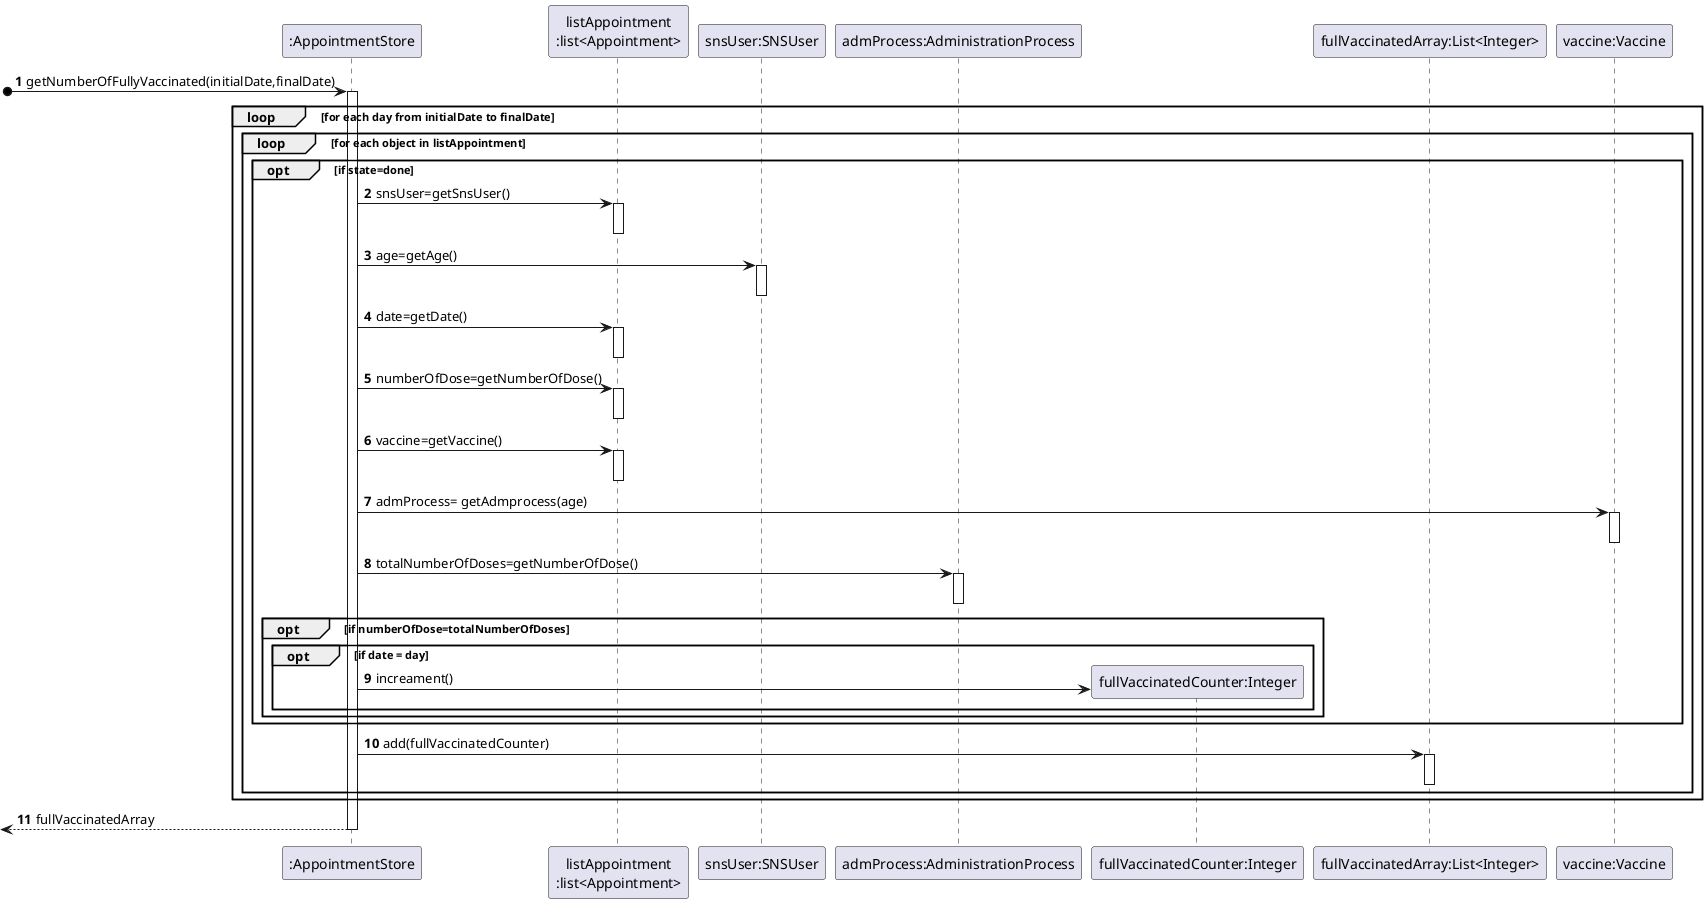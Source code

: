 @startuml
'https://plantuml.com/sequence-diagram

autonumber

participant ":AppointmentStore" as AppointmentStore

participant "listAppointment\n:list<Appointment>" as appointments
participant "snsUser:SNSUser" as SNSUser
participant "admProcess:AdministrationProcess" as ADMP
participant "fullVaccinatedCounter:Integer" as counter
participant "fullVaccinatedArray:List<Integer>" as IntegerArray
participant "vaccine:Vaccine" as Vaccine




[o-> AppointmentStore:getNumberOfFullyVaccinated(initialDate,finalDate)
activate AppointmentStore

loop for each day from initialDate to finalDate
loop for each object in listAppointment
opt if state=done
AppointmentStore -> appointments : snsUser=getSnsUser()
activate appointments
deactivate appointments
AppointmentStore -> SNSUser: age=getAge()
activate SNSUser
deactivate SNSUser
AppointmentStore -> appointments : date=getDate()
activate appointments
deactivate appointments
AppointmentStore -> appointments : numberOfDose=getNumberOfDose()
activate appointments
deactivate appointments
AppointmentStore -> appointments: vaccine=getVaccine()
activate appointments
deactivate appointments
AppointmentStore -> Vaccine:admProcess= getAdmprocess(age)
activate Vaccine
deactivate Vaccine
AppointmentStore -> ADMP:totalNumberOfDoses=getNumberOfDose()
activate ADMP
deactivate ADMP
opt if numberOfDose=totalNumberOfDoses
opt if date = day
AppointmentStore-> counter **:increament()

end
end
end loop
AppointmentStore -> IntegerArray: add(fullVaccinatedCounter)
activate IntegerArray
deactivate IntegerArray
end
end loop
[<-- AppointmentStore : fullVaccinatedArray
deactivate AppointmentStore


@enduml